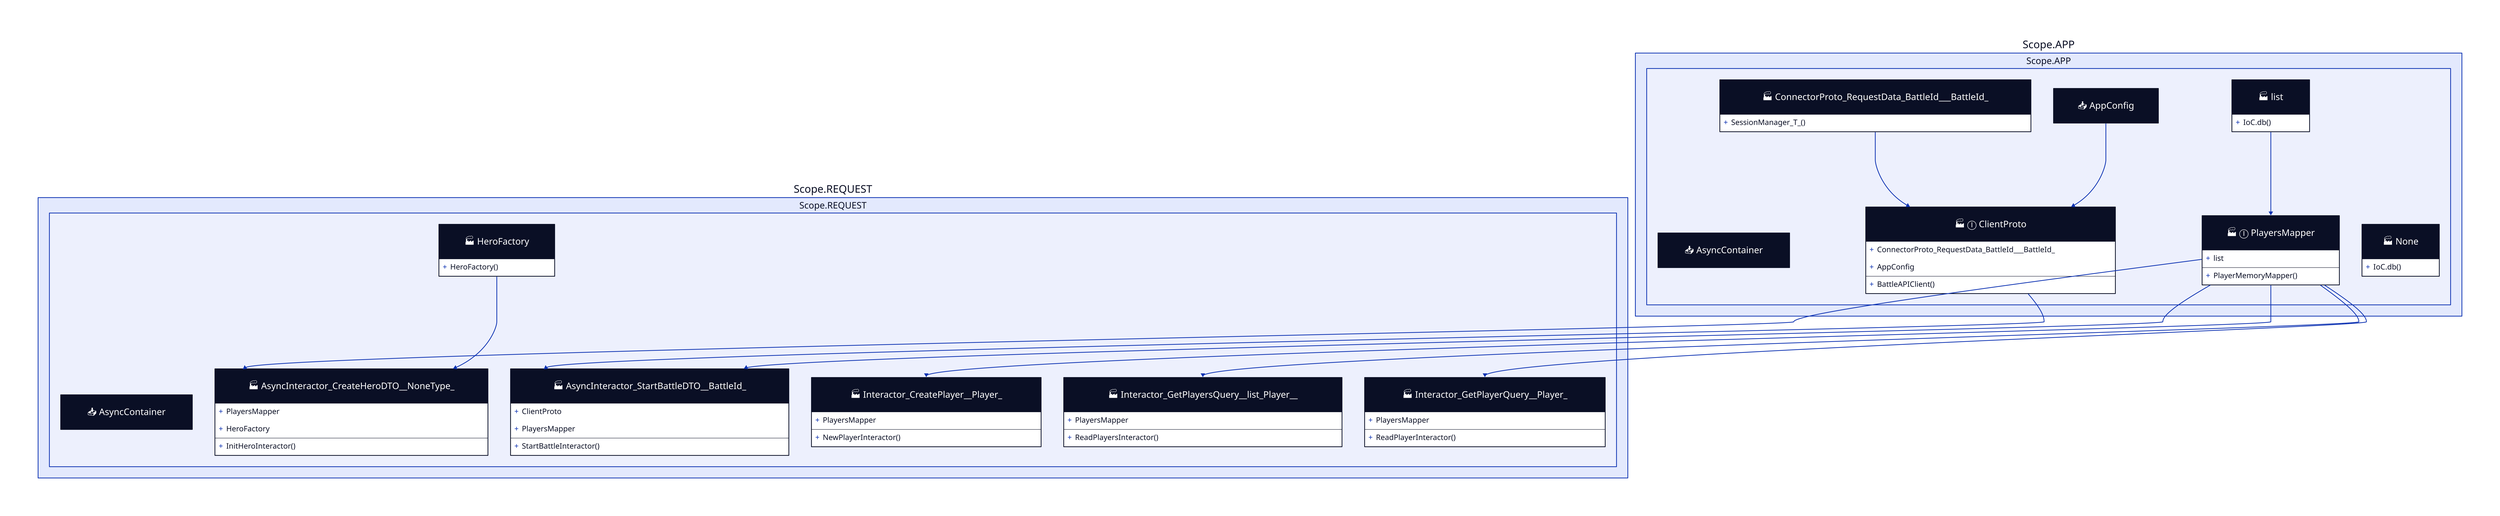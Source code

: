scope1: "Scope.APP"{
component2: "Scope.APP"{
factory3: "📥 AsyncContainer"{
    shape: class
}

factory4: "🏭 ConnectorProto_RequestData_BattleId___BattleId_"{
    shape: class
    "SessionManager_T_()": ""
}

factory5: "🏭 list"{
    shape: class
    "IoC.db()": ""
}

factory6: "🏭 Ⓘ ClientProto"{
    shape: class
    "BattleAPIClient()": ""
    ConnectorProto_RequestData_BattleId___BattleId_
    AppConfig
}

factory7: "🏭 Ⓘ PlayersMapper"{
    shape: class
    "PlayerMemoryMapper()": ""
    list
}

factory8: "📥 AppConfig"{
    shape: class
}

factory9: "🏭 None"{
    shape: class
    "IoC.db()": ""
}

}

}
scope1.component2.factory4 --> scope1.component2.factory6
scope1.component2.factory8 --> scope1.component2.factory6
scope1.component2.factory5 --> scope1.component2.factory7
scope10: "Scope.REQUEST"{
component11: "Scope.REQUEST"{
factory12: "📥 AsyncContainer"{
    shape: class
}

factory13: "🏭 AsyncInteractor_CreateHeroDTO__NoneType_"{
    shape: class
    "InitHeroInteractor()": ""
    PlayersMapper
    HeroFactory
}

factory14: "🏭 HeroFactory"{
    shape: class
    "HeroFactory()": ""
}

factory15: "🏭 AsyncInteractor_StartBattleDTO__BattleId_"{
    shape: class
    "StartBattleInteractor()": ""
    ClientProto
    PlayersMapper
}

factory16: "🏭 Interactor_CreatePlayer__Player_"{
    shape: class
    "NewPlayerInteractor()": ""
    PlayersMapper
}

factory17: "🏭 Interactor_GetPlayersQuery__list_Player__"{
    shape: class
    "ReadPlayersInteractor()": ""
    PlayersMapper
}

factory18: "🏭 Interactor_GetPlayerQuery__Player_"{
    shape: class
    "ReadPlayerInteractor()": ""
    PlayersMapper
}

}

}
scope1.component2.factory7 --> scope10.component11.factory13
scope10.component11.factory14 --> scope10.component11.factory13
scope1.component2.factory6 --> scope10.component11.factory15
scope1.component2.factory7 --> scope10.component11.factory15
scope1.component2.factory7 --> scope10.component11.factory16
scope1.component2.factory7 --> scope10.component11.factory17
scope1.component2.factory7 --> scope10.component11.factory18
